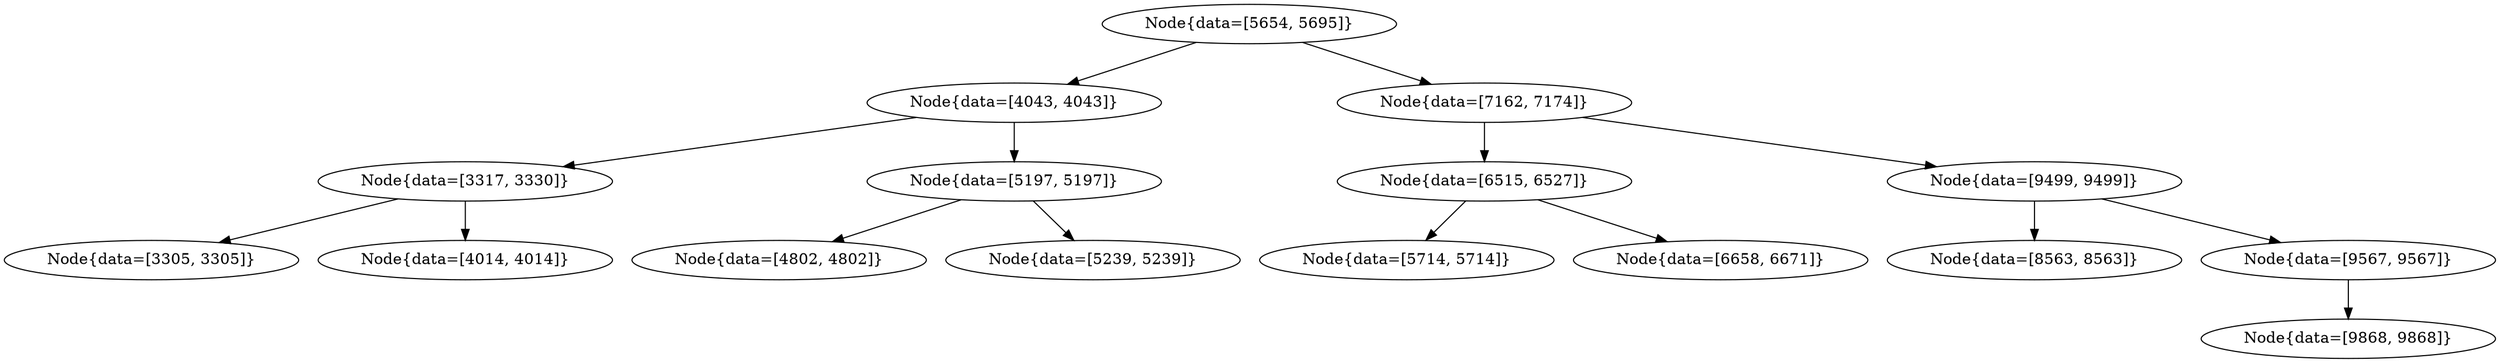 digraph G{
271509253 [label="Node{data=[5654, 5695]}"]
271509253 -> 616576695
616576695 [label="Node{data=[4043, 4043]}"]
616576695 -> 50279895
50279895 [label="Node{data=[3317, 3330]}"]
50279895 -> 1418027094
1418027094 [label="Node{data=[3305, 3305]}"]
50279895 -> 863281932
863281932 [label="Node{data=[4014, 4014]}"]
616576695 -> 379870811
379870811 [label="Node{data=[5197, 5197]}"]
379870811 -> 1829671125
1829671125 [label="Node{data=[4802, 4802]}"]
379870811 -> 309775090
309775090 [label="Node{data=[5239, 5239]}"]
271509253 -> 76314483
76314483 [label="Node{data=[7162, 7174]}"]
76314483 -> 812558143
812558143 [label="Node{data=[6515, 6527]}"]
812558143 -> 704578015
704578015 [label="Node{data=[5714, 5714]}"]
812558143 -> 234516296
234516296 [label="Node{data=[6658, 6671]}"]
76314483 -> 1789568619
1789568619 [label="Node{data=[9499, 9499]}"]
1789568619 -> 792245086
792245086 [label="Node{data=[8563, 8563]}"]
1789568619 -> 2123939487
2123939487 [label="Node{data=[9567, 9567]}"]
2123939487 -> 541466155
541466155 [label="Node{data=[9868, 9868]}"]
}